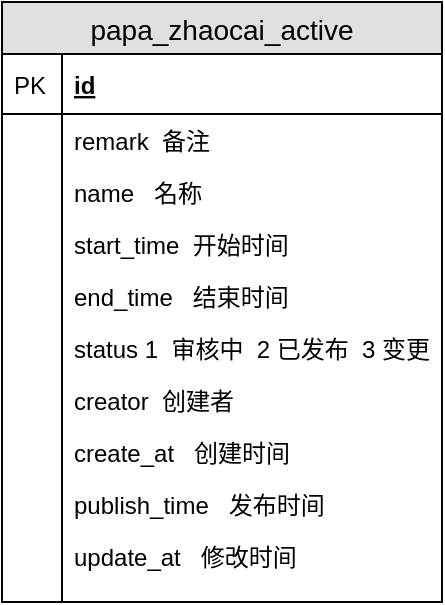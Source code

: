 <mxfile version="10.2.1" type="device"><diagram id="musQMhjIAZ35UXHqlkru" name="第 1 页"><mxGraphModel dx="1426" dy="862" grid="1" gridSize="10" guides="1" tooltips="1" connect="1" arrows="1" fold="1" page="1" pageScale="1" pageWidth="827" pageHeight="1169" math="0" shadow="0"><root><mxCell id="0"/><mxCell id="1" parent="0"/><mxCell id="eU7v6PG_-D5NYSBxI8lF-1" value="&#10;papa_zhaocai_active&#10;" style="swimlane;fontStyle=0;childLayout=stackLayout;horizontal=1;startSize=26;fillColor=#e0e0e0;horizontalStack=0;resizeParent=1;resizeParentMax=0;resizeLast=0;collapsible=1;marginBottom=0;swimlaneFillColor=#ffffff;align=center;fontSize=14;" vertex="1" parent="1"><mxGeometry x="180" y="180" width="220" height="300" as="geometry"/></mxCell><mxCell id="eU7v6PG_-D5NYSBxI8lF-2" value="id" style="shape=partialRectangle;top=0;left=0;right=0;bottom=1;align=left;verticalAlign=middle;fillColor=none;spacingLeft=34;spacingRight=4;overflow=hidden;rotatable=0;points=[[0,0.5],[1,0.5]];portConstraint=eastwest;dropTarget=0;fontStyle=5;fontSize=12;" vertex="1" parent="eU7v6PG_-D5NYSBxI8lF-1"><mxGeometry y="26" width="220" height="30" as="geometry"/></mxCell><mxCell id="eU7v6PG_-D5NYSBxI8lF-3" value="PK" style="shape=partialRectangle;top=0;left=0;bottom=0;fillColor=none;align=left;verticalAlign=middle;spacingLeft=4;spacingRight=4;overflow=hidden;rotatable=0;points=[];portConstraint=eastwest;part=1;fontSize=12;" vertex="1" connectable="0" parent="eU7v6PG_-D5NYSBxI8lF-2"><mxGeometry width="30" height="30" as="geometry"/></mxCell><mxCell id="eU7v6PG_-D5NYSBxI8lF-4" value="remark  备注" style="shape=partialRectangle;top=0;left=0;right=0;bottom=0;align=left;verticalAlign=top;fillColor=none;spacingLeft=34;spacingRight=4;overflow=hidden;rotatable=0;points=[[0,0.5],[1,0.5]];portConstraint=eastwest;dropTarget=0;fontSize=12;" vertex="1" parent="eU7v6PG_-D5NYSBxI8lF-1"><mxGeometry y="56" width="220" height="26" as="geometry"/></mxCell><mxCell id="eU7v6PG_-D5NYSBxI8lF-5" value="" style="shape=partialRectangle;top=0;left=0;bottom=0;fillColor=none;align=left;verticalAlign=top;spacingLeft=4;spacingRight=4;overflow=hidden;rotatable=0;points=[];portConstraint=eastwest;part=1;fontSize=12;" vertex="1" connectable="0" parent="eU7v6PG_-D5NYSBxI8lF-4"><mxGeometry width="30" height="26" as="geometry"/></mxCell><mxCell id="eU7v6PG_-D5NYSBxI8lF-22" value="name   名称" style="shape=partialRectangle;top=0;left=0;right=0;bottom=0;align=left;verticalAlign=top;fillColor=none;spacingLeft=34;spacingRight=4;overflow=hidden;rotatable=0;points=[[0,0.5],[1,0.5]];portConstraint=eastwest;dropTarget=0;fontSize=12;" vertex="1" parent="eU7v6PG_-D5NYSBxI8lF-1"><mxGeometry y="82" width="220" height="26" as="geometry"/></mxCell><mxCell id="eU7v6PG_-D5NYSBxI8lF-23" value="" style="shape=partialRectangle;top=0;left=0;bottom=0;fillColor=none;align=left;verticalAlign=top;spacingLeft=4;spacingRight=4;overflow=hidden;rotatable=0;points=[];portConstraint=eastwest;part=1;fontSize=12;" vertex="1" connectable="0" parent="eU7v6PG_-D5NYSBxI8lF-22"><mxGeometry width="30" height="26" as="geometry"/></mxCell><mxCell id="eU7v6PG_-D5NYSBxI8lF-6" value="start_time  开始时间" style="shape=partialRectangle;top=0;left=0;right=0;bottom=0;align=left;verticalAlign=top;fillColor=none;spacingLeft=34;spacingRight=4;overflow=hidden;rotatable=0;points=[[0,0.5],[1,0.5]];portConstraint=eastwest;dropTarget=0;fontSize=12;" vertex="1" parent="eU7v6PG_-D5NYSBxI8lF-1"><mxGeometry y="108" width="220" height="26" as="geometry"/></mxCell><mxCell id="eU7v6PG_-D5NYSBxI8lF-7" value="" style="shape=partialRectangle;top=0;left=0;bottom=0;fillColor=none;align=left;verticalAlign=top;spacingLeft=4;spacingRight=4;overflow=hidden;rotatable=0;points=[];portConstraint=eastwest;part=1;fontSize=12;" vertex="1" connectable="0" parent="eU7v6PG_-D5NYSBxI8lF-6"><mxGeometry width="30" height="26" as="geometry"/></mxCell><mxCell id="eU7v6PG_-D5NYSBxI8lF-8" value="end_time   结束时间" style="shape=partialRectangle;top=0;left=0;right=0;bottom=0;align=left;verticalAlign=top;fillColor=none;spacingLeft=34;spacingRight=4;overflow=hidden;rotatable=0;points=[[0,0.5],[1,0.5]];portConstraint=eastwest;dropTarget=0;fontSize=12;" vertex="1" parent="eU7v6PG_-D5NYSBxI8lF-1"><mxGeometry y="134" width="220" height="26" as="geometry"/></mxCell><mxCell id="eU7v6PG_-D5NYSBxI8lF-9" value="" style="shape=partialRectangle;top=0;left=0;bottom=0;fillColor=none;align=left;verticalAlign=top;spacingLeft=4;spacingRight=4;overflow=hidden;rotatable=0;points=[];portConstraint=eastwest;part=1;fontSize=12;" vertex="1" connectable="0" parent="eU7v6PG_-D5NYSBxI8lF-8"><mxGeometry width="30" height="26" as="geometry"/></mxCell><mxCell id="eU7v6PG_-D5NYSBxI8lF-12" value="status 1  审核中  2 已发布  3 变更审核中  4 变更待发布  0 删除" style="shape=partialRectangle;top=0;left=0;right=0;bottom=0;align=left;verticalAlign=top;fillColor=none;spacingLeft=34;spacingRight=4;overflow=hidden;rotatable=0;points=[[0,0.5],[1,0.5]];portConstraint=eastwest;dropTarget=0;fontSize=12;" vertex="1" parent="eU7v6PG_-D5NYSBxI8lF-1"><mxGeometry y="160" width="220" height="26" as="geometry"/></mxCell><mxCell id="eU7v6PG_-D5NYSBxI8lF-13" value="" style="shape=partialRectangle;top=0;left=0;bottom=0;fillColor=none;align=left;verticalAlign=top;spacingLeft=4;spacingRight=4;overflow=hidden;rotatable=0;points=[];portConstraint=eastwest;part=1;fontSize=12;" vertex="1" connectable="0" parent="eU7v6PG_-D5NYSBxI8lF-12"><mxGeometry width="30" height="26" as="geometry"/></mxCell><mxCell id="eU7v6PG_-D5NYSBxI8lF-14" value="creator  创建者" style="shape=partialRectangle;top=0;left=0;right=0;bottom=0;align=left;verticalAlign=top;fillColor=none;spacingLeft=34;spacingRight=4;overflow=hidden;rotatable=0;points=[[0,0.5],[1,0.5]];portConstraint=eastwest;dropTarget=0;fontSize=12;" vertex="1" parent="eU7v6PG_-D5NYSBxI8lF-1"><mxGeometry y="186" width="220" height="26" as="geometry"/></mxCell><mxCell id="eU7v6PG_-D5NYSBxI8lF-15" value="" style="shape=partialRectangle;top=0;left=0;bottom=0;fillColor=none;align=left;verticalAlign=top;spacingLeft=4;spacingRight=4;overflow=hidden;rotatable=0;points=[];portConstraint=eastwest;part=1;fontSize=12;" vertex="1" connectable="0" parent="eU7v6PG_-D5NYSBxI8lF-14"><mxGeometry width="30" height="26" as="geometry"/></mxCell><mxCell id="eU7v6PG_-D5NYSBxI8lF-16" value="create_at   创建时间" style="shape=partialRectangle;top=0;left=0;right=0;bottom=0;align=left;verticalAlign=top;fillColor=none;spacingLeft=34;spacingRight=4;overflow=hidden;rotatable=0;points=[[0,0.5],[1,0.5]];portConstraint=eastwest;dropTarget=0;fontSize=12;" vertex="1" parent="eU7v6PG_-D5NYSBxI8lF-1"><mxGeometry y="212" width="220" height="26" as="geometry"/></mxCell><mxCell id="eU7v6PG_-D5NYSBxI8lF-17" value="" style="shape=partialRectangle;top=0;left=0;bottom=0;fillColor=none;align=left;verticalAlign=top;spacingLeft=4;spacingRight=4;overflow=hidden;rotatable=0;points=[];portConstraint=eastwest;part=1;fontSize=12;" vertex="1" connectable="0" parent="eU7v6PG_-D5NYSBxI8lF-16"><mxGeometry width="30" height="26" as="geometry"/></mxCell><mxCell id="eU7v6PG_-D5NYSBxI8lF-18" value="publish_time   发布时间" style="shape=partialRectangle;top=0;left=0;right=0;bottom=0;align=left;verticalAlign=top;fillColor=none;spacingLeft=34;spacingRight=4;overflow=hidden;rotatable=0;points=[[0,0.5],[1,0.5]];portConstraint=eastwest;dropTarget=0;fontSize=12;" vertex="1" parent="eU7v6PG_-D5NYSBxI8lF-1"><mxGeometry y="238" width="220" height="26" as="geometry"/></mxCell><mxCell id="eU7v6PG_-D5NYSBxI8lF-19" value="" style="shape=partialRectangle;top=0;left=0;bottom=0;fillColor=none;align=left;verticalAlign=top;spacingLeft=4;spacingRight=4;overflow=hidden;rotatable=0;points=[];portConstraint=eastwest;part=1;fontSize=12;" vertex="1" connectable="0" parent="eU7v6PG_-D5NYSBxI8lF-18"><mxGeometry width="30" height="26" as="geometry"/></mxCell><mxCell id="eU7v6PG_-D5NYSBxI8lF-20" value="update_at   修改时间" style="shape=partialRectangle;top=0;left=0;right=0;bottom=0;align=left;verticalAlign=top;fillColor=none;spacingLeft=34;spacingRight=4;overflow=hidden;rotatable=0;points=[[0,0.5],[1,0.5]];portConstraint=eastwest;dropTarget=0;fontSize=12;" vertex="1" parent="eU7v6PG_-D5NYSBxI8lF-1"><mxGeometry y="264" width="220" height="26" as="geometry"/></mxCell><mxCell id="eU7v6PG_-D5NYSBxI8lF-21" value="" style="shape=partialRectangle;top=0;left=0;bottom=0;fillColor=none;align=left;verticalAlign=top;spacingLeft=4;spacingRight=4;overflow=hidden;rotatable=0;points=[];portConstraint=eastwest;part=1;fontSize=12;" vertex="1" connectable="0" parent="eU7v6PG_-D5NYSBxI8lF-20"><mxGeometry width="30" height="26" as="geometry"/></mxCell><mxCell id="eU7v6PG_-D5NYSBxI8lF-10" value="" style="shape=partialRectangle;top=0;left=0;right=0;bottom=0;align=left;verticalAlign=top;fillColor=none;spacingLeft=34;spacingRight=4;overflow=hidden;rotatable=0;points=[[0,0.5],[1,0.5]];portConstraint=eastwest;dropTarget=0;fontSize=12;" vertex="1" parent="eU7v6PG_-D5NYSBxI8lF-1"><mxGeometry y="290" width="220" height="10" as="geometry"/></mxCell><mxCell id="eU7v6PG_-D5NYSBxI8lF-11" value="" style="shape=partialRectangle;top=0;left=0;bottom=0;fillColor=none;align=left;verticalAlign=top;spacingLeft=4;spacingRight=4;overflow=hidden;rotatable=0;points=[];portConstraint=eastwest;part=1;fontSize=12;" vertex="1" connectable="0" parent="eU7v6PG_-D5NYSBxI8lF-10"><mxGeometry width="30" height="10" as="geometry"/></mxCell></root></mxGraphModel></diagram></mxfile>